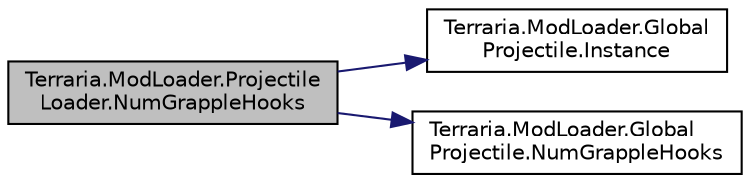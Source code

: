 digraph "Terraria.ModLoader.ProjectileLoader.NumGrappleHooks"
{
  edge [fontname="Helvetica",fontsize="10",labelfontname="Helvetica",labelfontsize="10"];
  node [fontname="Helvetica",fontsize="10",shape=record];
  rankdir="LR";
  Node102 [label="Terraria.ModLoader.Projectile\lLoader.NumGrappleHooks",height=0.2,width=0.4,color="black", fillcolor="grey75", style="filled", fontcolor="black"];
  Node102 -> Node103 [color="midnightblue",fontsize="10",style="solid",fontname="Helvetica"];
  Node103 [label="Terraria.ModLoader.Global\lProjectile.Instance",height=0.2,width=0.4,color="black", fillcolor="white", style="filled",URL="$class_terraria_1_1_mod_loader_1_1_global_projectile.html#ac385423894e4a48e74b7a185095d4212"];
  Node102 -> Node104 [color="midnightblue",fontsize="10",style="solid",fontname="Helvetica"];
  Node104 [label="Terraria.ModLoader.Global\lProjectile.NumGrappleHooks",height=0.2,width=0.4,color="black", fillcolor="white", style="filled",URL="$class_terraria_1_1_mod_loader_1_1_global_projectile.html#ab01ffa6483a27d73051ca9b30f249184",tooltip="How many of this type of grappling hook the given player can latch onto blocks before the hooks start..."];
}
